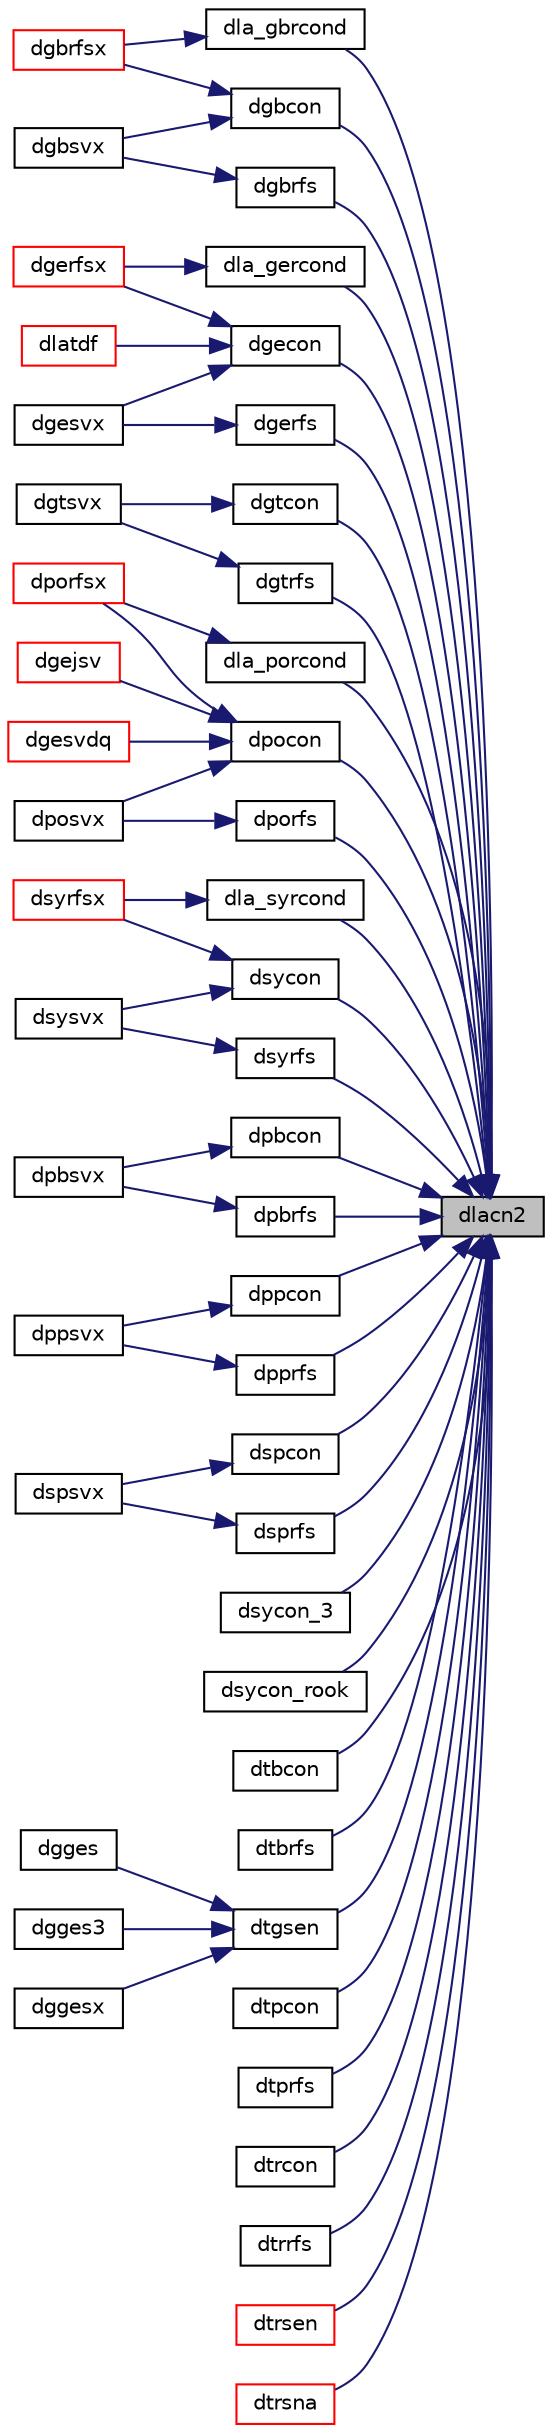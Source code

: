 digraph "dlacn2"
{
 // LATEX_PDF_SIZE
  edge [fontname="Helvetica",fontsize="10",labelfontname="Helvetica",labelfontsize="10"];
  node [fontname="Helvetica",fontsize="10",shape=record];
  rankdir="RL";
  Node1 [label="dlacn2",height=0.2,width=0.4,color="black", fillcolor="grey75", style="filled", fontcolor="black",tooltip="DLACN2 estimates the 1-norm of a square matrix, using reverse communication for evaluating matrix-vec..."];
  Node1 -> Node2 [dir="back",color="midnightblue",fontsize="10",style="solid",fontname="Helvetica"];
  Node2 [label="dgbcon",height=0.2,width=0.4,color="black", fillcolor="white", style="filled",URL="$dgbcon_8f.html#ac5177acc7bb06382c90e88f12ed784ff",tooltip="DGBCON"];
  Node2 -> Node3 [dir="back",color="midnightblue",fontsize="10",style="solid",fontname="Helvetica"];
  Node3 [label="dgbrfsx",height=0.2,width=0.4,color="red", fillcolor="white", style="filled",URL="$dgbrfsx_8f.html#ab44677451338eb1a966f510ca0a38d1c",tooltip="DGBRFSX"];
  Node2 -> Node5 [dir="back",color="midnightblue",fontsize="10",style="solid",fontname="Helvetica"];
  Node5 [label="dgbsvx",height=0.2,width=0.4,color="black", fillcolor="white", style="filled",URL="$dgbsvx_8f.html#a5635d8f59dd5ccf4ff36868ecdc20a11",tooltip="DGBSVX computes the solution to system of linear equations A * X = B for GB matrices"];
  Node1 -> Node6 [dir="back",color="midnightblue",fontsize="10",style="solid",fontname="Helvetica"];
  Node6 [label="dgbrfs",height=0.2,width=0.4,color="black", fillcolor="white", style="filled",URL="$dgbrfs_8f.html#aca8c0cab9523d894fb4cdbe4dffa26d8",tooltip="DGBRFS"];
  Node6 -> Node5 [dir="back",color="midnightblue",fontsize="10",style="solid",fontname="Helvetica"];
  Node1 -> Node7 [dir="back",color="midnightblue",fontsize="10",style="solid",fontname="Helvetica"];
  Node7 [label="dgecon",height=0.2,width=0.4,color="black", fillcolor="white", style="filled",URL="$dgecon_8f.html#a188b8d30443d14b1a3f7f8331d87ae60",tooltip="DGECON"];
  Node7 -> Node8 [dir="back",color="midnightblue",fontsize="10",style="solid",fontname="Helvetica"];
  Node8 [label="dgerfsx",height=0.2,width=0.4,color="red", fillcolor="white", style="filled",URL="$dgerfsx_8f.html#ae60113eba7a360d9c92cc2b627e0c5d2",tooltip="DGERFSX"];
  Node7 -> Node10 [dir="back",color="midnightblue",fontsize="10",style="solid",fontname="Helvetica"];
  Node10 [label="dgesvx",height=0.2,width=0.4,color="black", fillcolor="white", style="filled",URL="$dgesvx_8f.html#a9d90ccf6e340cacd08b7bbbb502ceb21",tooltip="DGESVX computes the solution to system of linear equations A * X = B for GE matrices"];
  Node7 -> Node11 [dir="back",color="midnightblue",fontsize="10",style="solid",fontname="Helvetica"];
  Node11 [label="dlatdf",height=0.2,width=0.4,color="red", fillcolor="white", style="filled",URL="$dlatdf_8f.html#a2744c0a54e6012d58fb4eefb75f48c65",tooltip="DLATDF uses the LU factorization of the n-by-n matrix computed by sgetc2 and computes a contribution ..."];
  Node1 -> Node25 [dir="back",color="midnightblue",fontsize="10",style="solid",fontname="Helvetica"];
  Node25 [label="dgerfs",height=0.2,width=0.4,color="black", fillcolor="white", style="filled",URL="$dgerfs_8f.html#ac47363c60e542f007e7b6e1d48f0273b",tooltip="DGERFS"];
  Node25 -> Node10 [dir="back",color="midnightblue",fontsize="10",style="solid",fontname="Helvetica"];
  Node1 -> Node26 [dir="back",color="midnightblue",fontsize="10",style="solid",fontname="Helvetica"];
  Node26 [label="dgtcon",height=0.2,width=0.4,color="black", fillcolor="white", style="filled",URL="$dgtcon_8f.html#a55242c56fbb3243e6c9b897880182a4b",tooltip="DGTCON"];
  Node26 -> Node27 [dir="back",color="midnightblue",fontsize="10",style="solid",fontname="Helvetica"];
  Node27 [label="dgtsvx",height=0.2,width=0.4,color="black", fillcolor="white", style="filled",URL="$dgtsvx_8f.html#aa9e938f737eedf395c4429393c769d07",tooltip="DGTSVX computes the solution to system of linear equations A * X = B for GT matrices"];
  Node1 -> Node28 [dir="back",color="midnightblue",fontsize="10",style="solid",fontname="Helvetica"];
  Node28 [label="dgtrfs",height=0.2,width=0.4,color="black", fillcolor="white", style="filled",URL="$dgtrfs_8f.html#a20d15d564aefd2fcd3b19f7511dfe17a",tooltip="DGTRFS"];
  Node28 -> Node27 [dir="back",color="midnightblue",fontsize="10",style="solid",fontname="Helvetica"];
  Node1 -> Node29 [dir="back",color="midnightblue",fontsize="10",style="solid",fontname="Helvetica"];
  Node29 [label="dla_gbrcond",height=0.2,width=0.4,color="black", fillcolor="white", style="filled",URL="$dla__gbrcond_8f.html#aaba1ee21e8fd1cd00fb281569f2c2d0a",tooltip="DLA_GBRCOND estimates the Skeel condition number for a general banded matrix."];
  Node29 -> Node3 [dir="back",color="midnightblue",fontsize="10",style="solid",fontname="Helvetica"];
  Node1 -> Node30 [dir="back",color="midnightblue",fontsize="10",style="solid",fontname="Helvetica"];
  Node30 [label="dla_gercond",height=0.2,width=0.4,color="black", fillcolor="white", style="filled",URL="$dla__gercond_8f.html#a5539077fbd3a92c4d92b75bf58da5db3",tooltip="DLA_GERCOND estimates the Skeel condition number for a general matrix."];
  Node30 -> Node8 [dir="back",color="midnightblue",fontsize="10",style="solid",fontname="Helvetica"];
  Node1 -> Node31 [dir="back",color="midnightblue",fontsize="10",style="solid",fontname="Helvetica"];
  Node31 [label="dla_porcond",height=0.2,width=0.4,color="black", fillcolor="white", style="filled",URL="$dla__porcond_8f.html#aea66202c968583fe8b93e6259b86f7ac",tooltip="DLA_PORCOND estimates the Skeel condition number for a symmetric positive-definite matrix."];
  Node31 -> Node32 [dir="back",color="midnightblue",fontsize="10",style="solid",fontname="Helvetica"];
  Node32 [label="dporfsx",height=0.2,width=0.4,color="red", fillcolor="white", style="filled",URL="$dporfsx_8f.html#a4285835f23c2c12a427d63d29251251d",tooltip="DPORFSX"];
  Node1 -> Node34 [dir="back",color="midnightblue",fontsize="10",style="solid",fontname="Helvetica"];
  Node34 [label="dla_syrcond",height=0.2,width=0.4,color="black", fillcolor="white", style="filled",URL="$dla__syrcond_8f.html#a9e31c57f738555732d4234ee0e47487e",tooltip="DLA_SYRCOND estimates the Skeel condition number for a symmetric indefinite matrix."];
  Node34 -> Node35 [dir="back",color="midnightblue",fontsize="10",style="solid",fontname="Helvetica"];
  Node35 [label="dsyrfsx",height=0.2,width=0.4,color="red", fillcolor="white", style="filled",URL="$dsyrfsx_8f.html#a84668c103a35ee6233d8270a17b1ee52",tooltip="DSYRFSX"];
  Node1 -> Node37 [dir="back",color="midnightblue",fontsize="10",style="solid",fontname="Helvetica"];
  Node37 [label="dpbcon",height=0.2,width=0.4,color="black", fillcolor="white", style="filled",URL="$dpbcon_8f.html#a0990b256946941b804ddbac8b8d71f72",tooltip="DPBCON"];
  Node37 -> Node38 [dir="back",color="midnightblue",fontsize="10",style="solid",fontname="Helvetica"];
  Node38 [label="dpbsvx",height=0.2,width=0.4,color="black", fillcolor="white", style="filled",URL="$dpbsvx_8f.html#af0406a1d8cc6fce00fd4b23e5edde101",tooltip="DPBSVX computes the solution to system of linear equations A * X = B for OTHER matrices"];
  Node1 -> Node39 [dir="back",color="midnightblue",fontsize="10",style="solid",fontname="Helvetica"];
  Node39 [label="dpbrfs",height=0.2,width=0.4,color="black", fillcolor="white", style="filled",URL="$dpbrfs_8f.html#a4a050a20892fcd78791dd035a9f57bcf",tooltip="DPBRFS"];
  Node39 -> Node38 [dir="back",color="midnightblue",fontsize="10",style="solid",fontname="Helvetica"];
  Node1 -> Node40 [dir="back",color="midnightblue",fontsize="10",style="solid",fontname="Helvetica"];
  Node40 [label="dpocon",height=0.2,width=0.4,color="black", fillcolor="white", style="filled",URL="$dpocon_8f.html#a42c90b8fcfef1a8f7c87a45e8176d643",tooltip="DPOCON"];
  Node40 -> Node41 [dir="back",color="midnightblue",fontsize="10",style="solid",fontname="Helvetica"];
  Node41 [label="dgejsv",height=0.2,width=0.4,color="red", fillcolor="white", style="filled",URL="$dgejsv_8f.html#a8767bfcf983f8dc6ef2842029ab25599",tooltip="DGEJSV"];
  Node40 -> Node44 [dir="back",color="midnightblue",fontsize="10",style="solid",fontname="Helvetica"];
  Node44 [label="dgesvdq",height=0.2,width=0.4,color="red", fillcolor="white", style="filled",URL="$dgesvdq_8f.html#a6e6e097bd6ae8191bddcb0bc4ad9b43d",tooltip="DGESVDQ computes the singular value decomposition (SVD) with a QR-Preconditioned QR SVD Method for GE..."];
  Node40 -> Node32 [dir="back",color="midnightblue",fontsize="10",style="solid",fontname="Helvetica"];
  Node40 -> Node45 [dir="back",color="midnightblue",fontsize="10",style="solid",fontname="Helvetica"];
  Node45 [label="dposvx",height=0.2,width=0.4,color="black", fillcolor="white", style="filled",URL="$dposvx_8f.html#ac9c72f254642bcc4d512c24c00e47d33",tooltip="DPOSVX computes the solution to system of linear equations A * X = B for PO matrices"];
  Node1 -> Node46 [dir="back",color="midnightblue",fontsize="10",style="solid",fontname="Helvetica"];
  Node46 [label="dporfs",height=0.2,width=0.4,color="black", fillcolor="white", style="filled",URL="$dporfs_8f.html#a12e83769d4dadac84d9c1509f802efa4",tooltip="DPORFS"];
  Node46 -> Node45 [dir="back",color="midnightblue",fontsize="10",style="solid",fontname="Helvetica"];
  Node1 -> Node47 [dir="back",color="midnightblue",fontsize="10",style="solid",fontname="Helvetica"];
  Node47 [label="dppcon",height=0.2,width=0.4,color="black", fillcolor="white", style="filled",URL="$dppcon_8f.html#a8107a68e3c7d948fe246bf0feae0470b",tooltip="DPPCON"];
  Node47 -> Node48 [dir="back",color="midnightblue",fontsize="10",style="solid",fontname="Helvetica"];
  Node48 [label="dppsvx",height=0.2,width=0.4,color="black", fillcolor="white", style="filled",URL="$dppsvx_8f.html#af53874c0cb1724d22aa2e3ede6b64ac1",tooltip="DPPSVX computes the solution to system of linear equations A * X = B for OTHER matrices"];
  Node1 -> Node49 [dir="back",color="midnightblue",fontsize="10",style="solid",fontname="Helvetica"];
  Node49 [label="dpprfs",height=0.2,width=0.4,color="black", fillcolor="white", style="filled",URL="$dpprfs_8f.html#a5f2214019cae6aa0c1bf9ddddbaf2a27",tooltip="DPPRFS"];
  Node49 -> Node48 [dir="back",color="midnightblue",fontsize="10",style="solid",fontname="Helvetica"];
  Node1 -> Node50 [dir="back",color="midnightblue",fontsize="10",style="solid",fontname="Helvetica"];
  Node50 [label="dspcon",height=0.2,width=0.4,color="black", fillcolor="white", style="filled",URL="$dspcon_8f.html#af39eb9fcf50bb95dfaa435d724a02120",tooltip="DSPCON"];
  Node50 -> Node51 [dir="back",color="midnightblue",fontsize="10",style="solid",fontname="Helvetica"];
  Node51 [label="dspsvx",height=0.2,width=0.4,color="black", fillcolor="white", style="filled",URL="$dspsvx_8f.html#a473c658a3c42a0ec3f3a9691f01fa192",tooltip="DSPSVX computes the solution to system of linear equations A * X = B for OTHER matrices"];
  Node1 -> Node52 [dir="back",color="midnightblue",fontsize="10",style="solid",fontname="Helvetica"];
  Node52 [label="dsprfs",height=0.2,width=0.4,color="black", fillcolor="white", style="filled",URL="$dsprfs_8f.html#a494f27878d5670ad2570185062b96fc7",tooltip="DSPRFS"];
  Node52 -> Node51 [dir="back",color="midnightblue",fontsize="10",style="solid",fontname="Helvetica"];
  Node1 -> Node53 [dir="back",color="midnightblue",fontsize="10",style="solid",fontname="Helvetica"];
  Node53 [label="dsycon",height=0.2,width=0.4,color="black", fillcolor="white", style="filled",URL="$dsycon_8f.html#a417acfa28a2839cb987363fa5fd5f2eb",tooltip="DSYCON"];
  Node53 -> Node35 [dir="back",color="midnightblue",fontsize="10",style="solid",fontname="Helvetica"];
  Node53 -> Node54 [dir="back",color="midnightblue",fontsize="10",style="solid",fontname="Helvetica"];
  Node54 [label="dsysvx",height=0.2,width=0.4,color="black", fillcolor="white", style="filled",URL="$dsysvx_8f.html#a183787a5a4cb471abe442815b0e44b35",tooltip="DSYSVX computes the solution to system of linear equations A * X = B for SY matrices"];
  Node1 -> Node55 [dir="back",color="midnightblue",fontsize="10",style="solid",fontname="Helvetica"];
  Node55 [label="dsycon_3",height=0.2,width=0.4,color="black", fillcolor="white", style="filled",URL="$dsycon__3_8f.html#a33c51fa06239af4d1cf06cb5ed5df374",tooltip="DSYCON_3"];
  Node1 -> Node56 [dir="back",color="midnightblue",fontsize="10",style="solid",fontname="Helvetica"];
  Node56 [label="dsycon_rook",height=0.2,width=0.4,color="black", fillcolor="white", style="filled",URL="$dsycon__rook_8f.html#ac660ec214d2d8132c7d4e75e5c497d42",tooltip="DSYCON_ROOK"];
  Node1 -> Node57 [dir="back",color="midnightblue",fontsize="10",style="solid",fontname="Helvetica"];
  Node57 [label="dsyrfs",height=0.2,width=0.4,color="black", fillcolor="white", style="filled",URL="$dsyrfs_8f.html#ad62575e82d54e086a0797a1af1b52e85",tooltip="DSYRFS"];
  Node57 -> Node54 [dir="back",color="midnightblue",fontsize="10",style="solid",fontname="Helvetica"];
  Node1 -> Node58 [dir="back",color="midnightblue",fontsize="10",style="solid",fontname="Helvetica"];
  Node58 [label="dtbcon",height=0.2,width=0.4,color="black", fillcolor="white", style="filled",URL="$dtbcon_8f.html#a8a84bd0bf5fcbe341dd62776615a6e40",tooltip="DTBCON"];
  Node1 -> Node59 [dir="back",color="midnightblue",fontsize="10",style="solid",fontname="Helvetica"];
  Node59 [label="dtbrfs",height=0.2,width=0.4,color="black", fillcolor="white", style="filled",URL="$dtbrfs_8f.html#ac1b7a41d0dc0914bef20f561a3b8f887",tooltip="DTBRFS"];
  Node1 -> Node19 [dir="back",color="midnightblue",fontsize="10",style="solid",fontname="Helvetica"];
  Node19 [label="dtgsen",height=0.2,width=0.4,color="black", fillcolor="white", style="filled",URL="$dtgsen_8f.html#aba8441d4f7374bbcf6c093dbec0b517e",tooltip="DTGSEN"];
  Node19 -> Node20 [dir="back",color="midnightblue",fontsize="10",style="solid",fontname="Helvetica"];
  Node20 [label="dgges",height=0.2,width=0.4,color="black", fillcolor="white", style="filled",URL="$dgges_8f.html#a8637d4b822e19d10327ddcb4235dc08e",tooltip="DGGES computes the eigenvalues, the Schur form, and, optionally, the matrix of Schur vectors for GE m..."];
  Node19 -> Node17 [dir="back",color="midnightblue",fontsize="10",style="solid",fontname="Helvetica"];
  Node17 [label="dgges3",height=0.2,width=0.4,color="black", fillcolor="white", style="filled",URL="$dgges3_8f.html#a3903b5dcbc186bcc5b2db0604331dbb6",tooltip="DGGES3 computes the eigenvalues, the Schur form, and, optionally, the matrix of Schur vectors for GE ..."];
  Node19 -> Node21 [dir="back",color="midnightblue",fontsize="10",style="solid",fontname="Helvetica"];
  Node21 [label="dggesx",height=0.2,width=0.4,color="black", fillcolor="white", style="filled",URL="$dggesx_8f.html#a923e1df287c0a880641462ce42607936",tooltip="DGGESX computes the eigenvalues, the Schur form, and, optionally, the matrix of Schur vectors for GE ..."];
  Node1 -> Node60 [dir="back",color="midnightblue",fontsize="10",style="solid",fontname="Helvetica"];
  Node60 [label="dtpcon",height=0.2,width=0.4,color="black", fillcolor="white", style="filled",URL="$dtpcon_8f.html#ac62af772e7076f5c9a763c6d02f4fc42",tooltip="DTPCON"];
  Node1 -> Node61 [dir="back",color="midnightblue",fontsize="10",style="solid",fontname="Helvetica"];
  Node61 [label="dtprfs",height=0.2,width=0.4,color="black", fillcolor="white", style="filled",URL="$dtprfs_8f.html#ad5b9770b58536afc639658547278ada4",tooltip="DTPRFS"];
  Node1 -> Node62 [dir="back",color="midnightblue",fontsize="10",style="solid",fontname="Helvetica"];
  Node62 [label="dtrcon",height=0.2,width=0.4,color="black", fillcolor="white", style="filled",URL="$dtrcon_8f.html#aff914510b1673e90752c095f5b9dcedf",tooltip="DTRCON"];
  Node1 -> Node63 [dir="back",color="midnightblue",fontsize="10",style="solid",fontname="Helvetica"];
  Node63 [label="dtrrfs",height=0.2,width=0.4,color="black", fillcolor="white", style="filled",URL="$dtrrfs_8f.html#a4fca3eff41fee08b23dd025cbc4d29e3",tooltip="DTRRFS"];
  Node1 -> Node64 [dir="back",color="midnightblue",fontsize="10",style="solid",fontname="Helvetica"];
  Node64 [label="dtrsen",height=0.2,width=0.4,color="red", fillcolor="white", style="filled",URL="$dtrsen_8f.html#afe383d8eb4c3815d8946a5e24ba1899a",tooltip="DTRSEN"];
  Node1 -> Node67 [dir="back",color="midnightblue",fontsize="10",style="solid",fontname="Helvetica"];
  Node67 [label="dtrsna",height=0.2,width=0.4,color="red", fillcolor="white", style="filled",URL="$dtrsna_8f.html#ab43d2d84b0705732572c187aa4558077",tooltip="DTRSNA"];
}
